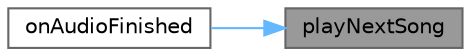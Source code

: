 digraph "playNextSong"
{
 // LATEX_PDF_SIZE
  bgcolor="transparent";
  edge [fontname=Helvetica,fontsize=10,labelfontname=Helvetica,labelfontsize=10];
  node [fontname=Helvetica,fontsize=10,shape=box,height=0.2,width=0.4];
  rankdir="RL";
  Node1 [id="Node000001",label="playNextSong",height=0.2,width=0.4,color="gray40", fillcolor="grey60", style="filled", fontcolor="black",tooltip="播放下一首歌曲"];
  Node1 -> Node2 [id="edge1_Node000001_Node000002",dir="back",color="steelblue1",style="solid",tooltip=" "];
  Node2 [id="Node000002",label="onAudioFinished",height=0.2,width=0.4,color="grey40", fillcolor="white", style="filled",URL="$class_local_song.html#ace5c0f56d15596ca0b32a709a9a0b6f6",tooltip="音频播放结束槽函数"];
}
